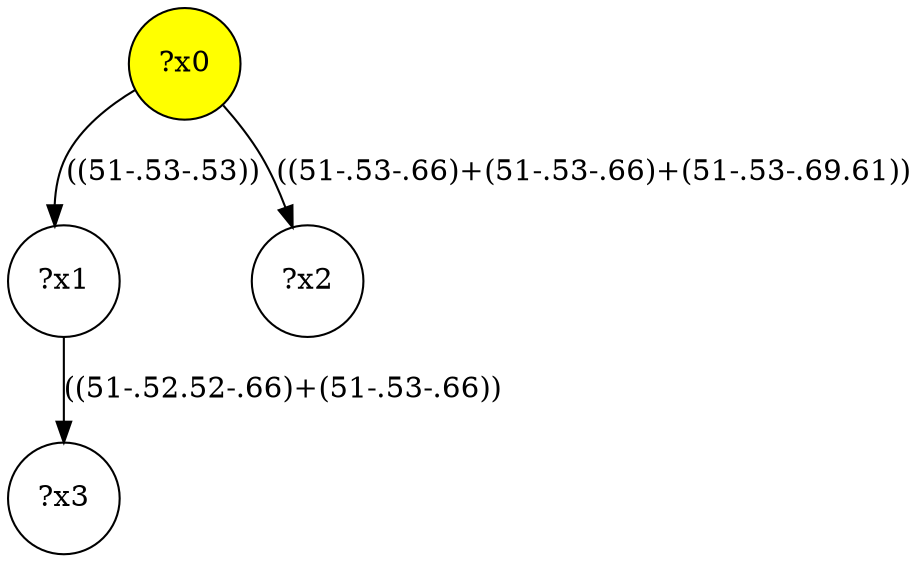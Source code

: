 digraph g {
	x0 [fillcolor="yellow", style="filled," shape=circle, label="?x0"];
	x1 [shape=circle, label="?x1"];
	x0 -> x1 [label="((51-.53-.53))"];
	x2 [shape=circle, label="?x2"];
	x0 -> x2 [label="((51-.53-.66)+(51-.53-.66)+(51-.53-.69.61))"];
	x3 [shape=circle, label="?x3"];
	x1 -> x3 [label="((51-.52.52-.66)+(51-.53-.66))"];
}
